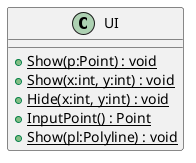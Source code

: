 @startuml
class UI {
    + {static} Show(p:Point) : void
    + {static} Show(x:int, y:int) : void
    + {static} Hide(x:int, y:int) : void
    + {static} InputPoint() : Point
    + {static} Show(pl:Polyline) : void
}
@enduml
